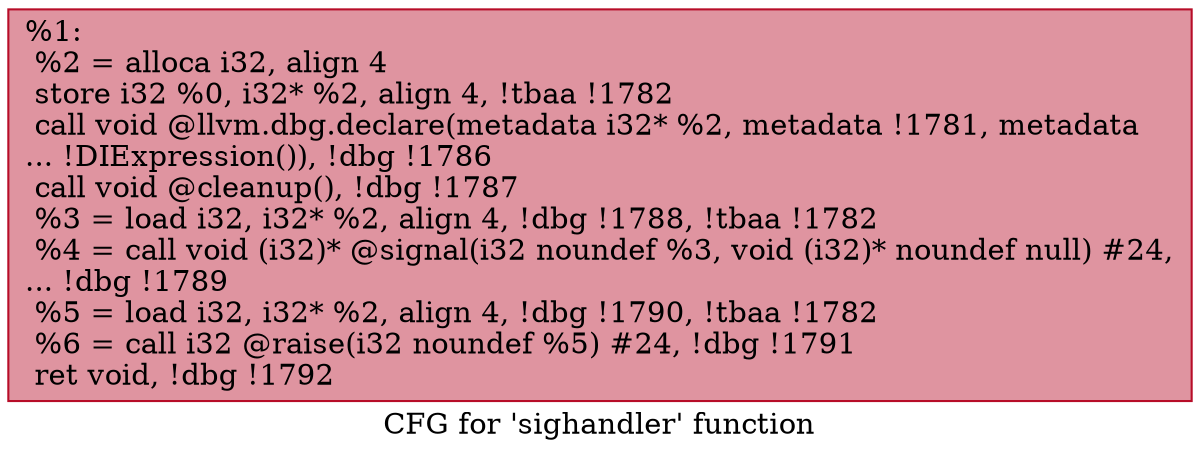 digraph "CFG for 'sighandler' function" {
	label="CFG for 'sighandler' function";

	Node0x2347230 [shape=record,color="#b70d28ff", style=filled, fillcolor="#b70d2870",label="{%1:\l  %2 = alloca i32, align 4\l  store i32 %0, i32* %2, align 4, !tbaa !1782\l  call void @llvm.dbg.declare(metadata i32* %2, metadata !1781, metadata\l... !DIExpression()), !dbg !1786\l  call void @cleanup(), !dbg !1787\l  %3 = load i32, i32* %2, align 4, !dbg !1788, !tbaa !1782\l  %4 = call void (i32)* @signal(i32 noundef %3, void (i32)* noundef null) #24,\l... !dbg !1789\l  %5 = load i32, i32* %2, align 4, !dbg !1790, !tbaa !1782\l  %6 = call i32 @raise(i32 noundef %5) #24, !dbg !1791\l  ret void, !dbg !1792\l}"];
}
